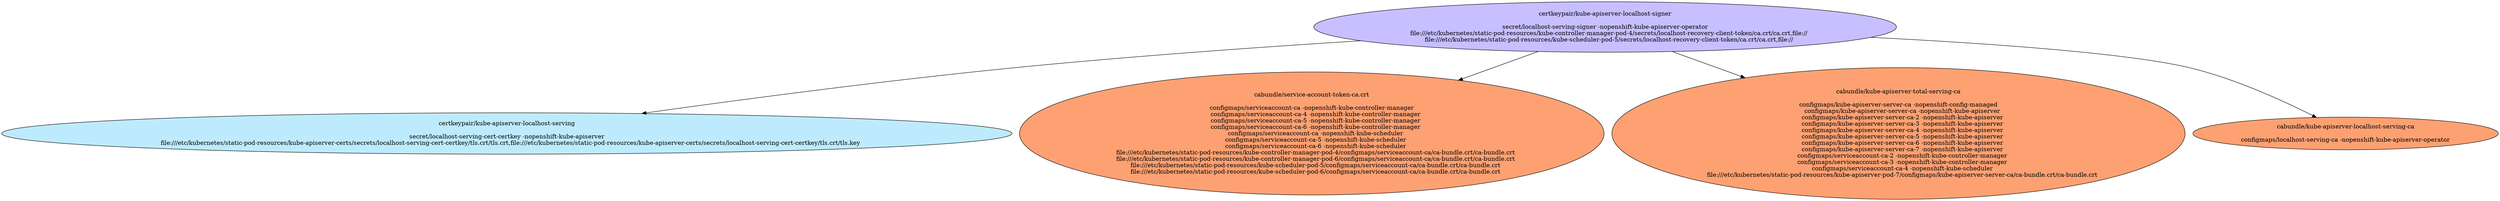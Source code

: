 digraph "Local Certificate" {
  // Node definitions.
  9 [
    label="certkeypair/kube-apiserver-localhost-signer\n\nsecret/localhost-serving-signer -nopenshift-kube-apiserver-operator\n    file:///etc/kubernetes/static-pod-resources/kube-controller-manager-pod-4/secrets/localhost-recovery-client-token/ca.crt/ca.crt,file://\n    file:///etc/kubernetes/static-pod-resources/kube-scheduler-pod-5/secrets/localhost-recovery-client-token/ca.crt/ca.crt,file://\n"
    style=filled
    fillcolor="#c7bfff"
  ];
  10 [
    label="certkeypair/kube-apiserver-localhost-serving\n\nsecret/localhost-serving-cert-certkey -nopenshift-kube-apiserver\n    file:///etc/kubernetes/static-pod-resources/kube-apiserver-certs/secrets/localhost-serving-cert-certkey/tls.crt/tls.crt,file:///etc/kubernetes/static-pod-resources/kube-apiserver-certs/secrets/localhost-serving-cert-certkey/tls.crt/tls.key\n"
    style=filled
    fillcolor="#bdebfd"
  ];
  12 [
    label="cabundle/service-account-token-ca.crt\n\nconfigmaps/serviceaccount-ca -nopenshift-kube-controller-manager\n    configmaps/serviceaccount-ca-4 -nopenshift-kube-controller-manager\n    configmaps/serviceaccount-ca-5 -nopenshift-kube-controller-manager\n    configmaps/serviceaccount-ca-6 -nopenshift-kube-controller-manager\n    configmaps/serviceaccount-ca -nopenshift-kube-scheduler\n    configmaps/serviceaccount-ca-5 -nopenshift-kube-scheduler\n    configmaps/serviceaccount-ca-6 -nopenshift-kube-scheduler\n    file:///etc/kubernetes/static-pod-resources/kube-controller-manager-pod-4/configmaps/serviceaccount-ca/ca-bundle.crt/ca-bundle.crt\n    file:///etc/kubernetes/static-pod-resources/kube-controller-manager-pod-6/configmaps/serviceaccount-ca/ca-bundle.crt/ca-bundle.crt\n    file:///etc/kubernetes/static-pod-resources/kube-scheduler-pod-5/configmaps/serviceaccount-ca/ca-bundle.crt/ca-bundle.crt\n    file:///etc/kubernetes/static-pod-resources/kube-scheduler-pod-6/configmaps/serviceaccount-ca/ca-bundle.crt/ca-bundle.crt\n"
    style=filled
    fillcolor="#fda172"
  ];
  14 [
    label="cabundle/kube-apiserver-total-serving-ca\n\nconfigmaps/kube-apiserver-server-ca -nopenshift-config-managed\n    configmaps/kube-apiserver-server-ca -nopenshift-kube-apiserver\n    configmaps/kube-apiserver-server-ca-2 -nopenshift-kube-apiserver\n    configmaps/kube-apiserver-server-ca-3 -nopenshift-kube-apiserver\n    configmaps/kube-apiserver-server-ca-4 -nopenshift-kube-apiserver\n    configmaps/kube-apiserver-server-ca-5 -nopenshift-kube-apiserver\n    configmaps/kube-apiserver-server-ca-6 -nopenshift-kube-apiserver\n    configmaps/kube-apiserver-server-ca-7 -nopenshift-kube-apiserver\n    configmaps/serviceaccount-ca-2 -nopenshift-kube-controller-manager\n    configmaps/serviceaccount-ca-3 -nopenshift-kube-controller-manager\n    configmaps/serviceaccount-ca-4 -nopenshift-kube-scheduler\n    file:///etc/kubernetes/static-pod-resources/kube-apiserver-pod-7/configmaps/kube-apiserver-server-ca/ca-bundle.crt/ca-bundle.crt\n"
    style=filled
    fillcolor="#fda172"
  ];
  17 [
    label="cabundle/kube-apiserver-localhost-serving-ca\n\nconfigmaps/localhost-serving-ca -nopenshift-kube-apiserver-operator\n"
    style=filled
    fillcolor="#fda172"
  ];

  // Edge definitions.
  9 -> 10;
  9 -> 12;
  9 -> 14;
  9 -> 17;
}